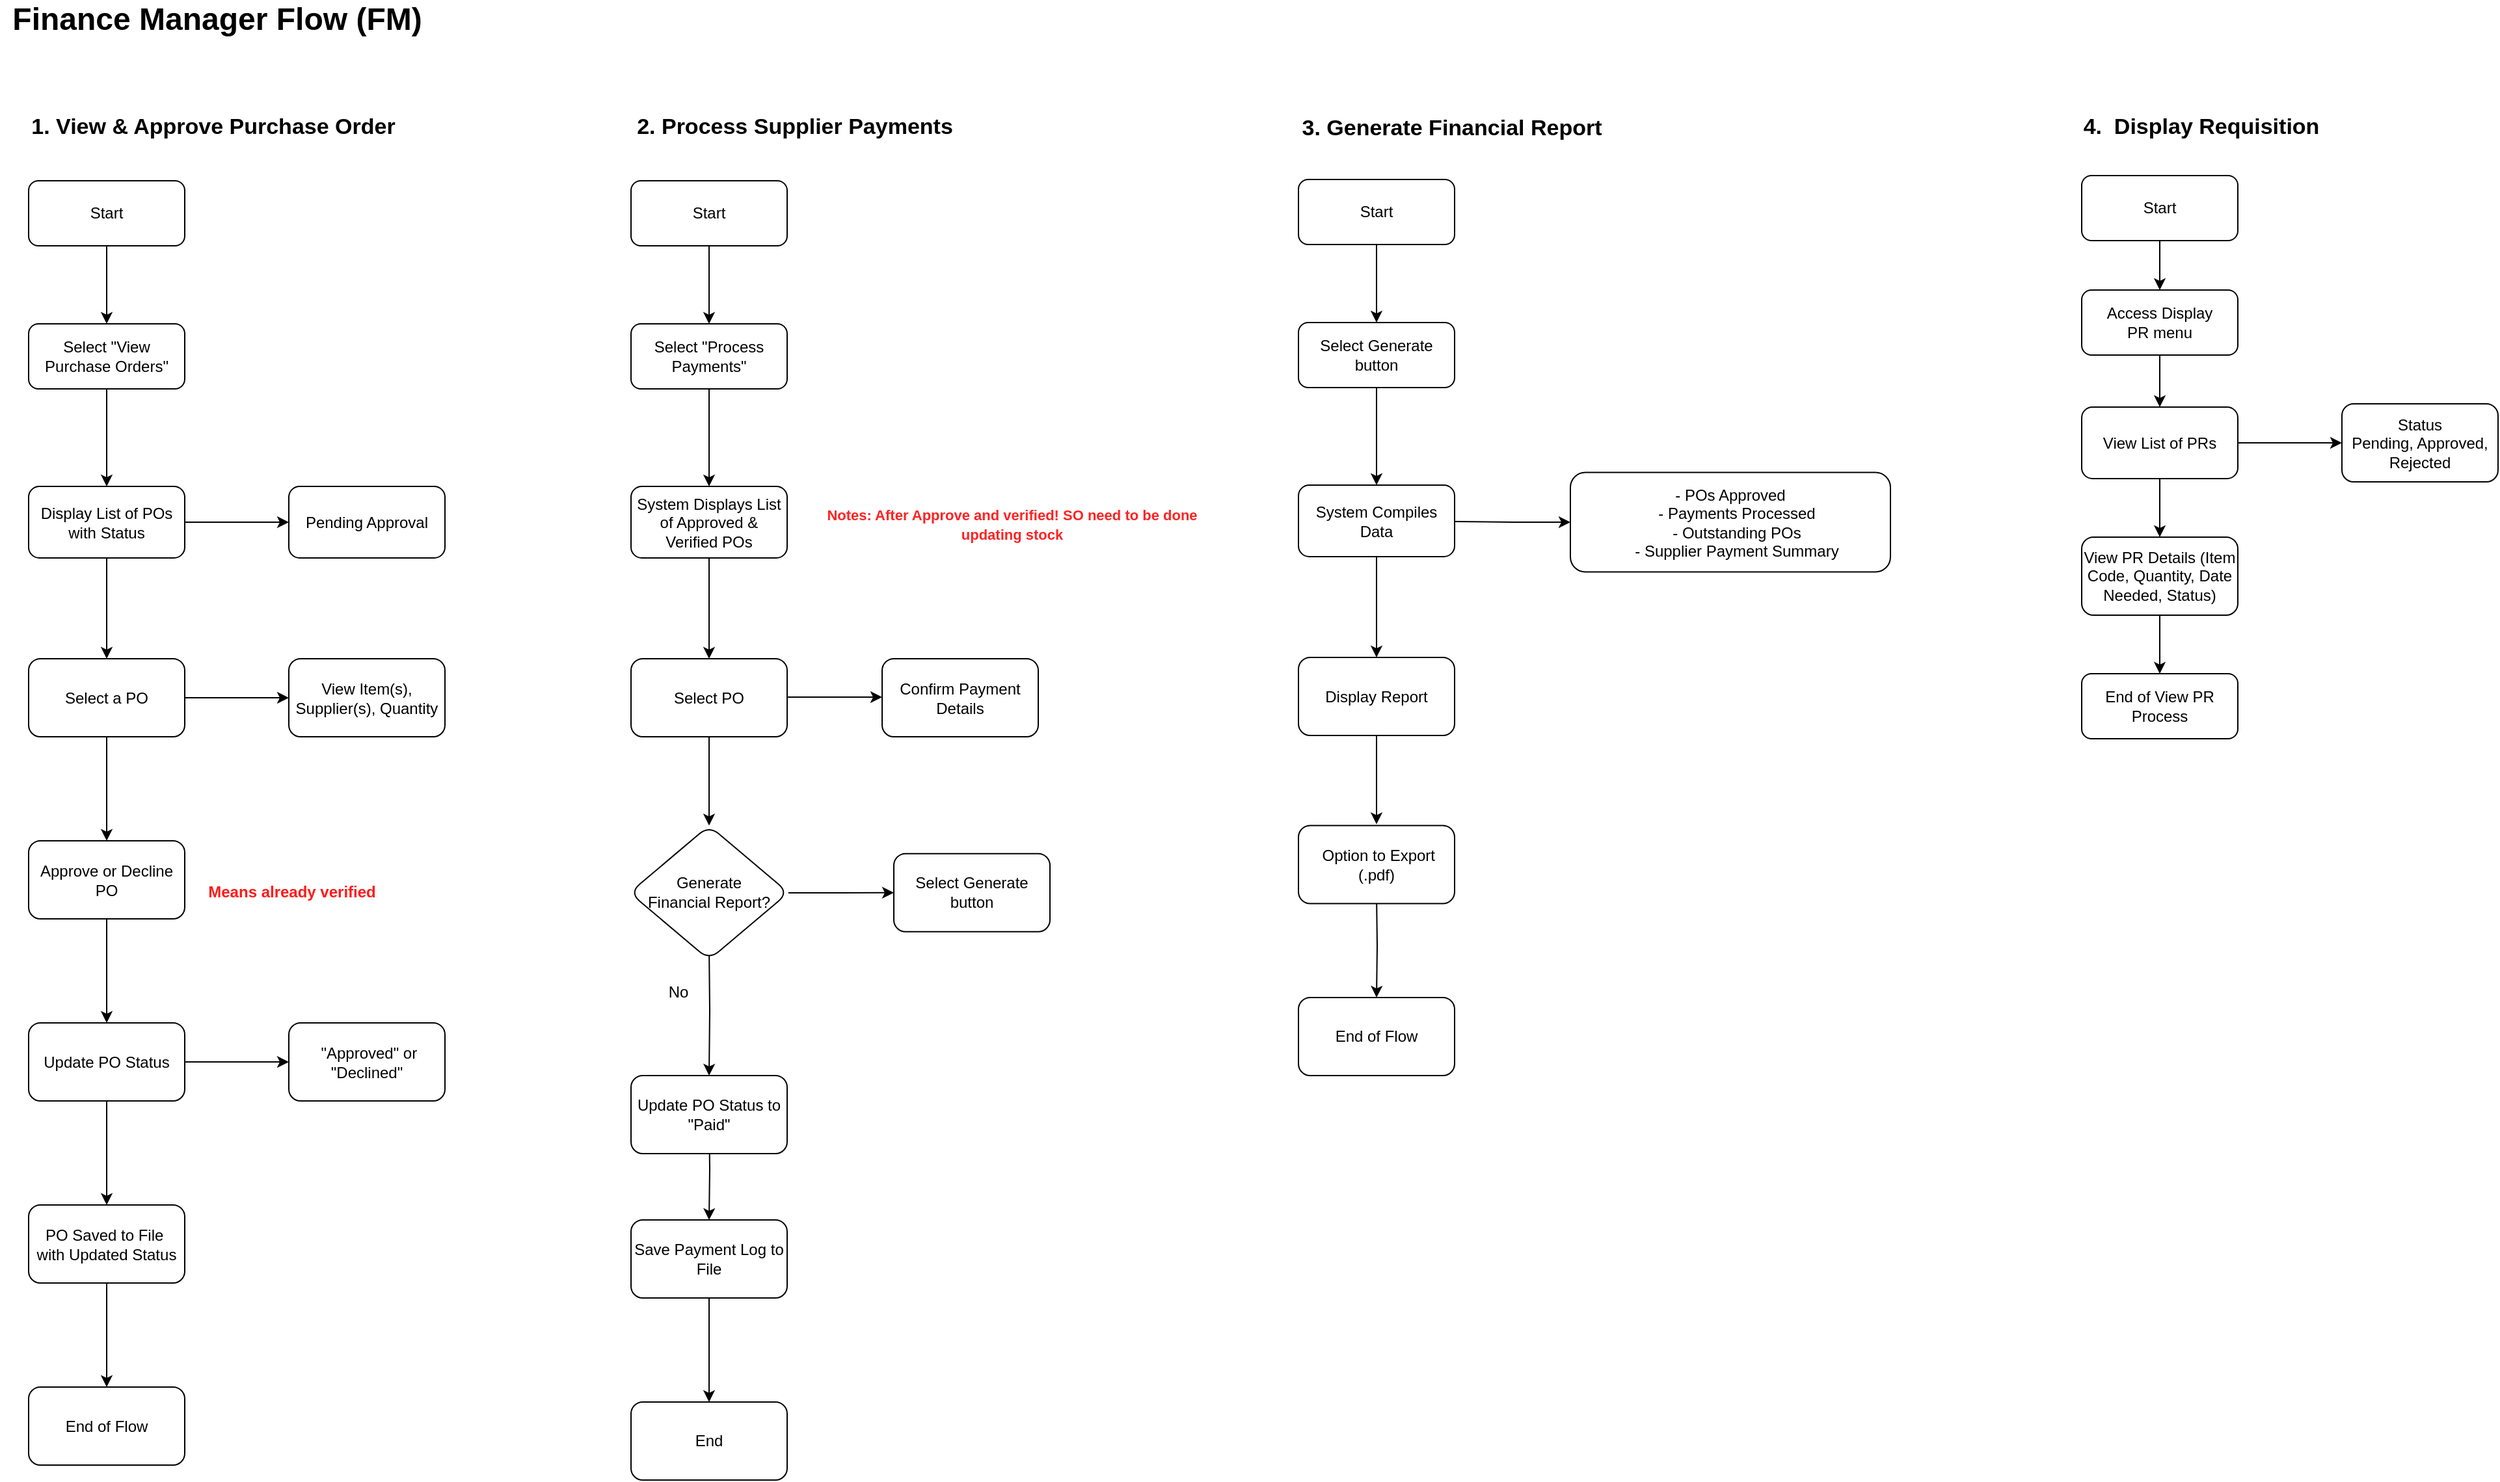 <mxfile version="26.2.13">
  <diagram id="C5RBs43oDa-KdzZeNtuy" name="Page-1">
    <mxGraphModel dx="2320" dy="1249" grid="1" gridSize="10" guides="1" tooltips="1" connect="1" arrows="1" fold="1" page="1" pageScale="1" pageWidth="827" pageHeight="1169" math="0" shadow="0">
      <root>
        <mxCell id="WIyWlLk6GJQsqaUBKTNV-0" />
        <mxCell id="WIyWlLk6GJQsqaUBKTNV-1" parent="WIyWlLk6GJQsqaUBKTNV-0" />
        <mxCell id="jjTm92XMzpjh0tlSSGX0-0" value="Finance Manager Flow (FM)" style="text;html=1;align=center;verticalAlign=middle;whiteSpace=wrap;rounded=0;fontSize=24;fontStyle=1" parent="WIyWlLk6GJQsqaUBKTNV-1" vertex="1">
          <mxGeometry x="36" y="51" width="334" height="30" as="geometry" />
        </mxCell>
        <mxCell id="jjTm92XMzpjh0tlSSGX0-1" value="1. View &amp;amp; Approve Purchase Order" style="text;html=1;align=center;verticalAlign=middle;whiteSpace=wrap;rounded=0;fontSize=17;fontStyle=1" parent="WIyWlLk6GJQsqaUBKTNV-1" vertex="1">
          <mxGeometry x="50" y="134" width="300" height="30" as="geometry" />
        </mxCell>
        <mxCell id="jjTm92XMzpjh0tlSSGX0-2" value="" style="edgeStyle=orthogonalEdgeStyle;rounded=0;orthogonalLoop=1;jettySize=auto;html=1;" parent="WIyWlLk6GJQsqaUBKTNV-1" source="jjTm92XMzpjh0tlSSGX0-3" target="jjTm92XMzpjh0tlSSGX0-5" edge="1">
          <mxGeometry relative="1" as="geometry" />
        </mxCell>
        <mxCell id="jjTm92XMzpjh0tlSSGX0-3" value="Start" style="rounded=1;whiteSpace=wrap;html=1;" parent="WIyWlLk6GJQsqaUBKTNV-1" vertex="1">
          <mxGeometry x="58" y="190" width="120" height="50" as="geometry" />
        </mxCell>
        <mxCell id="jjTm92XMzpjh0tlSSGX0-4" value="" style="edgeStyle=orthogonalEdgeStyle;rounded=0;orthogonalLoop=1;jettySize=auto;html=1;" parent="WIyWlLk6GJQsqaUBKTNV-1" source="jjTm92XMzpjh0tlSSGX0-5" target="jjTm92XMzpjh0tlSSGX0-8" edge="1">
          <mxGeometry relative="1" as="geometry" />
        </mxCell>
        <mxCell id="jjTm92XMzpjh0tlSSGX0-5" value="Select &quot;View Purchase Orders&quot;" style="whiteSpace=wrap;html=1;rounded=1;" parent="WIyWlLk6GJQsqaUBKTNV-1" vertex="1">
          <mxGeometry x="58" y="300" width="120" height="50" as="geometry" />
        </mxCell>
        <mxCell id="jjTm92XMzpjh0tlSSGX0-6" value="" style="edgeStyle=orthogonalEdgeStyle;rounded=0;orthogonalLoop=1;jettySize=auto;html=1;" parent="WIyWlLk6GJQsqaUBKTNV-1" source="jjTm92XMzpjh0tlSSGX0-8" target="jjTm92XMzpjh0tlSSGX0-9" edge="1">
          <mxGeometry relative="1" as="geometry" />
        </mxCell>
        <mxCell id="jjTm92XMzpjh0tlSSGX0-50" value="" style="edgeStyle=orthogonalEdgeStyle;rounded=0;orthogonalLoop=1;jettySize=auto;html=1;" parent="WIyWlLk6GJQsqaUBKTNV-1" source="jjTm92XMzpjh0tlSSGX0-8" target="jjTm92XMzpjh0tlSSGX0-49" edge="1">
          <mxGeometry relative="1" as="geometry" />
        </mxCell>
        <mxCell id="jjTm92XMzpjh0tlSSGX0-8" value="Display List of POs with Status" style="whiteSpace=wrap;html=1;rounded=1;" parent="WIyWlLk6GJQsqaUBKTNV-1" vertex="1">
          <mxGeometry x="58" y="425" width="120" height="55" as="geometry" />
        </mxCell>
        <mxCell id="jjTm92XMzpjh0tlSSGX0-9" value="Pending Approval" style="whiteSpace=wrap;html=1;rounded=1;" parent="WIyWlLk6GJQsqaUBKTNV-1" vertex="1">
          <mxGeometry x="258" y="425" width="120" height="55" as="geometry" />
        </mxCell>
        <mxCell id="jjTm92XMzpjh0tlSSGX0-25" value="4.&amp;nbsp; Display Requisition" style="text;html=1;align=center;verticalAlign=middle;whiteSpace=wrap;rounded=0;fontSize=17;fontStyle=1" parent="WIyWlLk6GJQsqaUBKTNV-1" vertex="1">
          <mxGeometry x="1573" y="134" width="310" height="30" as="geometry" />
        </mxCell>
        <mxCell id="jjTm92XMzpjh0tlSSGX0-26" value="" style="edgeStyle=orthogonalEdgeStyle;rounded=0;orthogonalLoop=1;jettySize=auto;html=1;" parent="WIyWlLk6GJQsqaUBKTNV-1" source="jjTm92XMzpjh0tlSSGX0-27" target="jjTm92XMzpjh0tlSSGX0-29" edge="1">
          <mxGeometry relative="1" as="geometry" />
        </mxCell>
        <mxCell id="jjTm92XMzpjh0tlSSGX0-27" value="Start" style="rounded=1;whiteSpace=wrap;html=1;" parent="WIyWlLk6GJQsqaUBKTNV-1" vertex="1">
          <mxGeometry x="1636" y="186" width="120" height="50" as="geometry" />
        </mxCell>
        <mxCell id="jjTm92XMzpjh0tlSSGX0-28" value="" style="edgeStyle=orthogonalEdgeStyle;rounded=0;orthogonalLoop=1;jettySize=auto;html=1;" parent="WIyWlLk6GJQsqaUBKTNV-1" source="jjTm92XMzpjh0tlSSGX0-29" target="jjTm92XMzpjh0tlSSGX0-32" edge="1">
          <mxGeometry relative="1" as="geometry" />
        </mxCell>
        <mxCell id="jjTm92XMzpjh0tlSSGX0-29" value="Access Display PR&lt;span style=&quot;background-color: transparent;&quot;&gt;&amp;nbsp;m&lt;/span&gt;&lt;span style=&quot;background-color: transparent;&quot;&gt;enu&lt;/span&gt;" style="whiteSpace=wrap;html=1;rounded=1;" parent="WIyWlLk6GJQsqaUBKTNV-1" vertex="1">
          <mxGeometry x="1636" y="274" width="120" height="50" as="geometry" />
        </mxCell>
        <mxCell id="jjTm92XMzpjh0tlSSGX0-30" value="" style="edgeStyle=orthogonalEdgeStyle;rounded=0;orthogonalLoop=1;jettySize=auto;html=1;" parent="WIyWlLk6GJQsqaUBKTNV-1" source="jjTm92XMzpjh0tlSSGX0-32" target="jjTm92XMzpjh0tlSSGX0-34" edge="1">
          <mxGeometry relative="1" as="geometry" />
        </mxCell>
        <mxCell id="jjTm92XMzpjh0tlSSGX0-31" value="" style="edgeStyle=orthogonalEdgeStyle;rounded=0;orthogonalLoop=1;jettySize=auto;html=1;" parent="WIyWlLk6GJQsqaUBKTNV-1" source="jjTm92XMzpjh0tlSSGX0-32" target="jjTm92XMzpjh0tlSSGX0-36" edge="1">
          <mxGeometry relative="1" as="geometry" />
        </mxCell>
        <mxCell id="jjTm92XMzpjh0tlSSGX0-32" value="View List of PRs" style="whiteSpace=wrap;html=1;rounded=1;" parent="WIyWlLk6GJQsqaUBKTNV-1" vertex="1">
          <mxGeometry x="1636" y="364" width="120" height="55" as="geometry" />
        </mxCell>
        <mxCell id="jjTm92XMzpjh0tlSSGX0-33" value="" style="edgeStyle=orthogonalEdgeStyle;rounded=0;orthogonalLoop=1;jettySize=auto;html=1;" parent="WIyWlLk6GJQsqaUBKTNV-1" source="jjTm92XMzpjh0tlSSGX0-34" target="jjTm92XMzpjh0tlSSGX0-35" edge="1">
          <mxGeometry relative="1" as="geometry" />
        </mxCell>
        <mxCell id="jjTm92XMzpjh0tlSSGX0-34" value="View PR Details (Item Code, Quantity, Date Needed, Status)" style="whiteSpace=wrap;html=1;rounded=1;" parent="WIyWlLk6GJQsqaUBKTNV-1" vertex="1">
          <mxGeometry x="1636" y="464" width="120" height="60" as="geometry" />
        </mxCell>
        <mxCell id="jjTm92XMzpjh0tlSSGX0-35" value="End of View PR Process" style="whiteSpace=wrap;html=1;rounded=1;" parent="WIyWlLk6GJQsqaUBKTNV-1" vertex="1">
          <mxGeometry x="1636" y="569" width="120" height="50" as="geometry" />
        </mxCell>
        <mxCell id="jjTm92XMzpjh0tlSSGX0-36" value="Status&lt;div&gt;Pending, Approved, Rejected&lt;br&gt;&lt;/div&gt;" style="whiteSpace=wrap;html=1;rounded=1;" parent="WIyWlLk6GJQsqaUBKTNV-1" vertex="1">
          <mxGeometry x="1836" y="361.5" width="120" height="60" as="geometry" />
        </mxCell>
        <mxCell id="jjTm92XMzpjh0tlSSGX0-52" value="" style="edgeStyle=orthogonalEdgeStyle;rounded=0;orthogonalLoop=1;jettySize=auto;html=1;" parent="WIyWlLk6GJQsqaUBKTNV-1" source="jjTm92XMzpjh0tlSSGX0-49" target="jjTm92XMzpjh0tlSSGX0-51" edge="1">
          <mxGeometry relative="1" as="geometry" />
        </mxCell>
        <mxCell id="jjTm92XMzpjh0tlSSGX0-54" value="" style="edgeStyle=orthogonalEdgeStyle;rounded=0;orthogonalLoop=1;jettySize=auto;html=1;" parent="WIyWlLk6GJQsqaUBKTNV-1" source="jjTm92XMzpjh0tlSSGX0-49" target="jjTm92XMzpjh0tlSSGX0-53" edge="1">
          <mxGeometry relative="1" as="geometry" />
        </mxCell>
        <mxCell id="jjTm92XMzpjh0tlSSGX0-49" value="Select a PO" style="whiteSpace=wrap;html=1;rounded=1;" parent="WIyWlLk6GJQsqaUBKTNV-1" vertex="1">
          <mxGeometry x="58" y="557.5" width="120" height="60" as="geometry" />
        </mxCell>
        <mxCell id="jjTm92XMzpjh0tlSSGX0-51" value="View Item(s), Supplier(s), Quantity" style="whiteSpace=wrap;html=1;rounded=1;" parent="WIyWlLk6GJQsqaUBKTNV-1" vertex="1">
          <mxGeometry x="258" y="557.5" width="120" height="60" as="geometry" />
        </mxCell>
        <mxCell id="jjTm92XMzpjh0tlSSGX0-56" value="" style="edgeStyle=orthogonalEdgeStyle;rounded=0;orthogonalLoop=1;jettySize=auto;html=1;" parent="WIyWlLk6GJQsqaUBKTNV-1" source="jjTm92XMzpjh0tlSSGX0-53" target="jjTm92XMzpjh0tlSSGX0-55" edge="1">
          <mxGeometry relative="1" as="geometry" />
        </mxCell>
        <mxCell id="jjTm92XMzpjh0tlSSGX0-53" value="Approve or Decline PO" style="whiteSpace=wrap;html=1;rounded=1;" parent="WIyWlLk6GJQsqaUBKTNV-1" vertex="1">
          <mxGeometry x="58" y="697.5" width="120" height="60" as="geometry" />
        </mxCell>
        <mxCell id="jjTm92XMzpjh0tlSSGX0-58" value="" style="edgeStyle=orthogonalEdgeStyle;rounded=0;orthogonalLoop=1;jettySize=auto;html=1;" parent="WIyWlLk6GJQsqaUBKTNV-1" source="jjTm92XMzpjh0tlSSGX0-55" target="jjTm92XMzpjh0tlSSGX0-57" edge="1">
          <mxGeometry relative="1" as="geometry" />
        </mxCell>
        <mxCell id="jjTm92XMzpjh0tlSSGX0-60" value="" style="edgeStyle=orthogonalEdgeStyle;rounded=0;orthogonalLoop=1;jettySize=auto;html=1;" parent="WIyWlLk6GJQsqaUBKTNV-1" source="jjTm92XMzpjh0tlSSGX0-55" target="jjTm92XMzpjh0tlSSGX0-59" edge="1">
          <mxGeometry relative="1" as="geometry" />
        </mxCell>
        <mxCell id="jjTm92XMzpjh0tlSSGX0-55" value="Update PO Status" style="whiteSpace=wrap;html=1;rounded=1;" parent="WIyWlLk6GJQsqaUBKTNV-1" vertex="1">
          <mxGeometry x="58" y="837.5" width="120" height="60" as="geometry" />
        </mxCell>
        <mxCell id="jjTm92XMzpjh0tlSSGX0-57" value="&amp;nbsp;&quot;Approved&quot; or &quot;Declined&quot;" style="whiteSpace=wrap;html=1;rounded=1;" parent="WIyWlLk6GJQsqaUBKTNV-1" vertex="1">
          <mxGeometry x="258" y="837.5" width="120" height="60" as="geometry" />
        </mxCell>
        <mxCell id="jjTm92XMzpjh0tlSSGX0-62" value="" style="edgeStyle=orthogonalEdgeStyle;rounded=0;orthogonalLoop=1;jettySize=auto;html=1;" parent="WIyWlLk6GJQsqaUBKTNV-1" source="jjTm92XMzpjh0tlSSGX0-59" target="jjTm92XMzpjh0tlSSGX0-61" edge="1">
          <mxGeometry relative="1" as="geometry" />
        </mxCell>
        <mxCell id="jjTm92XMzpjh0tlSSGX0-59" value="PO Saved to File&amp;nbsp;&lt;div&gt;with Updated Status&lt;/div&gt;" style="whiteSpace=wrap;html=1;rounded=1;" parent="WIyWlLk6GJQsqaUBKTNV-1" vertex="1">
          <mxGeometry x="58" y="977.5" width="120" height="60" as="geometry" />
        </mxCell>
        <mxCell id="jjTm92XMzpjh0tlSSGX0-61" value="End of Flow" style="whiteSpace=wrap;html=1;rounded=1;" parent="WIyWlLk6GJQsqaUBKTNV-1" vertex="1">
          <mxGeometry x="58" y="1117.5" width="120" height="60" as="geometry" />
        </mxCell>
        <mxCell id="jjTm92XMzpjh0tlSSGX0-97" value="2. Process Supplier Payments" style="text;html=1;align=center;verticalAlign=middle;whiteSpace=wrap;rounded=0;fontSize=17;fontStyle=1" parent="WIyWlLk6GJQsqaUBKTNV-1" vertex="1">
          <mxGeometry x="460" y="134" width="374" height="30" as="geometry" />
        </mxCell>
        <mxCell id="jjTm92XMzpjh0tlSSGX0-98" value="" style="edgeStyle=orthogonalEdgeStyle;rounded=0;orthogonalLoop=1;jettySize=auto;html=1;" parent="WIyWlLk6GJQsqaUBKTNV-1" source="jjTm92XMzpjh0tlSSGX0-99" target="jjTm92XMzpjh0tlSSGX0-101" edge="1">
          <mxGeometry relative="1" as="geometry" />
        </mxCell>
        <mxCell id="jjTm92XMzpjh0tlSSGX0-99" value="Start" style="rounded=1;whiteSpace=wrap;html=1;" parent="WIyWlLk6GJQsqaUBKTNV-1" vertex="1">
          <mxGeometry x="521" y="190" width="120" height="50" as="geometry" />
        </mxCell>
        <mxCell id="jjTm92XMzpjh0tlSSGX0-100" value="" style="edgeStyle=orthogonalEdgeStyle;rounded=0;orthogonalLoop=1;jettySize=auto;html=1;" parent="WIyWlLk6GJQsqaUBKTNV-1" source="jjTm92XMzpjh0tlSSGX0-101" target="jjTm92XMzpjh0tlSSGX0-103" edge="1">
          <mxGeometry relative="1" as="geometry" />
        </mxCell>
        <mxCell id="jjTm92XMzpjh0tlSSGX0-101" value="Select &quot;Process Payments&quot;" style="whiteSpace=wrap;html=1;rounded=1;" parent="WIyWlLk6GJQsqaUBKTNV-1" vertex="1">
          <mxGeometry x="521" y="300" width="120" height="50" as="geometry" />
        </mxCell>
        <mxCell id="jjTm92XMzpjh0tlSSGX0-102" value="" style="edgeStyle=orthogonalEdgeStyle;rounded=0;orthogonalLoop=1;jettySize=auto;html=1;" parent="WIyWlLk6GJQsqaUBKTNV-1" source="jjTm92XMzpjh0tlSSGX0-103" target="jjTm92XMzpjh0tlSSGX0-105" edge="1">
          <mxGeometry relative="1" as="geometry" />
        </mxCell>
        <mxCell id="jjTm92XMzpjh0tlSSGX0-103" value="System Displays List of Approved &amp;amp; Verified POs" style="whiteSpace=wrap;html=1;rounded=1;" parent="WIyWlLk6GJQsqaUBKTNV-1" vertex="1">
          <mxGeometry x="521" y="425" width="120" height="55" as="geometry" />
        </mxCell>
        <mxCell id="jjTm92XMzpjh0tlSSGX0-121" value="" style="edgeStyle=orthogonalEdgeStyle;rounded=0;orthogonalLoop=1;jettySize=auto;html=1;" parent="WIyWlLk6GJQsqaUBKTNV-1" source="jjTm92XMzpjh0tlSSGX0-105" target="jjTm92XMzpjh0tlSSGX0-120" edge="1">
          <mxGeometry relative="1" as="geometry" />
        </mxCell>
        <mxCell id="jjTm92XMzpjh0tlSSGX0-105" value="Select PO" style="whiteSpace=wrap;html=1;rounded=1;" parent="WIyWlLk6GJQsqaUBKTNV-1" vertex="1">
          <mxGeometry x="521" y="557.5" width="120" height="60" as="geometry" />
        </mxCell>
        <mxCell id="jjTm92XMzpjh0tlSSGX0-106" value="" style="edgeStyle=orthogonalEdgeStyle;rounded=0;orthogonalLoop=1;jettySize=auto;html=1;" parent="WIyWlLk6GJQsqaUBKTNV-1" target="jjTm92XMzpjh0tlSSGX0-107" edge="1">
          <mxGeometry relative="1" as="geometry">
            <mxPoint x="581" y="909" as="sourcePoint" />
          </mxGeometry>
        </mxCell>
        <mxCell id="jjTm92XMzpjh0tlSSGX0-125" value="" style="edgeStyle=orthogonalEdgeStyle;rounded=0;orthogonalLoop=1;jettySize=auto;html=1;" parent="WIyWlLk6GJQsqaUBKTNV-1" source="jjTm92XMzpjh0tlSSGX0-107" target="jjTm92XMzpjh0tlSSGX0-124" edge="1">
          <mxGeometry relative="1" as="geometry" />
        </mxCell>
        <mxCell id="jjTm92XMzpjh0tlSSGX0-107" value="Save Payment Log to File" style="whiteSpace=wrap;html=1;rounded=1;" parent="WIyWlLk6GJQsqaUBKTNV-1" vertex="1">
          <mxGeometry x="521" y="989" width="120" height="60" as="geometry" />
        </mxCell>
        <mxCell id="jjTm92XMzpjh0tlSSGX0-108" value="&lt;b&gt;&lt;font style=&quot;font-size: 11px; color: rgb(255, 34, 34);&quot;&gt;Notes: After Approve and verified! SO need to be done updating stock&lt;/font&gt;&lt;/b&gt;" style="text;html=1;align=center;verticalAlign=middle;whiteSpace=wrap;rounded=0;" parent="WIyWlLk6GJQsqaUBKTNV-1" vertex="1">
          <mxGeometry x="649" y="439" width="330" height="30" as="geometry" />
        </mxCell>
        <mxCell id="jjTm92XMzpjh0tlSSGX0-110" value="" style="edgeStyle=orthogonalEdgeStyle;rounded=0;orthogonalLoop=1;jettySize=auto;html=1;" parent="WIyWlLk6GJQsqaUBKTNV-1" target="jjTm92XMzpjh0tlSSGX0-113" edge="1">
          <mxGeometry relative="1" as="geometry">
            <mxPoint x="581" y="777.25" as="sourcePoint" />
          </mxGeometry>
        </mxCell>
        <mxCell id="jjTm92XMzpjh0tlSSGX0-113" value="Update PO Status to &quot;Paid&quot;" style="whiteSpace=wrap;html=1;rounded=1;" parent="WIyWlLk6GJQsqaUBKTNV-1" vertex="1">
          <mxGeometry x="521" y="878" width="120" height="60" as="geometry" />
        </mxCell>
        <mxCell id="jjTm92XMzpjh0tlSSGX0-115" value="No" style="text;html=1;align=center;verticalAlign=middle;resizable=0;points=[];autosize=1;strokeColor=none;fillColor=none;" parent="WIyWlLk6GJQsqaUBKTNV-1" vertex="1">
          <mxGeometry x="537" y="799" width="40" height="30" as="geometry" />
        </mxCell>
        <mxCell id="jjTm92XMzpjh0tlSSGX0-116" value="" style="edgeStyle=orthogonalEdgeStyle;rounded=0;orthogonalLoop=1;jettySize=auto;html=1;" parent="WIyWlLk6GJQsqaUBKTNV-1" target="jjTm92XMzpjh0tlSSGX0-117" edge="1">
          <mxGeometry relative="1" as="geometry">
            <mxPoint x="641" y="587" as="sourcePoint" />
          </mxGeometry>
        </mxCell>
        <mxCell id="jjTm92XMzpjh0tlSSGX0-117" value="Confirm Payment&lt;div&gt;Details&lt;/div&gt;" style="whiteSpace=wrap;html=1;rounded=1;" parent="WIyWlLk6GJQsqaUBKTNV-1" vertex="1">
          <mxGeometry x="714" y="557.5" width="120" height="60" as="geometry" />
        </mxCell>
        <mxCell id="jjTm92XMzpjh0tlSSGX0-123" value="" style="edgeStyle=orthogonalEdgeStyle;rounded=0;orthogonalLoop=1;jettySize=auto;html=1;" parent="WIyWlLk6GJQsqaUBKTNV-1" source="jjTm92XMzpjh0tlSSGX0-120" target="jjTm92XMzpjh0tlSSGX0-122" edge="1">
          <mxGeometry relative="1" as="geometry" />
        </mxCell>
        <mxCell id="jjTm92XMzpjh0tlSSGX0-120" value="Generate&lt;div&gt;Financial Report?&lt;/div&gt;" style="rhombus;whiteSpace=wrap;html=1;rounded=1;" parent="WIyWlLk6GJQsqaUBKTNV-1" vertex="1">
          <mxGeometry x="520" y="685.75" width="122" height="103.25" as="geometry" />
        </mxCell>
        <mxCell id="jjTm92XMzpjh0tlSSGX0-122" value="Select Generate button" style="whiteSpace=wrap;html=1;rounded=1;" parent="WIyWlLk6GJQsqaUBKTNV-1" vertex="1">
          <mxGeometry x="723" y="707.375" width="120" height="60" as="geometry" />
        </mxCell>
        <mxCell id="jjTm92XMzpjh0tlSSGX0-124" value="End" style="whiteSpace=wrap;html=1;rounded=1;" parent="WIyWlLk6GJQsqaUBKTNV-1" vertex="1">
          <mxGeometry x="521" y="1129" width="120" height="60" as="geometry" />
        </mxCell>
        <mxCell id="jjTm92XMzpjh0tlSSGX0-126" value="" style="edgeStyle=orthogonalEdgeStyle;rounded=0;orthogonalLoop=1;jettySize=auto;html=1;" parent="WIyWlLk6GJQsqaUBKTNV-1" source="jjTm92XMzpjh0tlSSGX0-127" target="jjTm92XMzpjh0tlSSGX0-129" edge="1">
          <mxGeometry relative="1" as="geometry" />
        </mxCell>
        <mxCell id="jjTm92XMzpjh0tlSSGX0-127" value="Start" style="rounded=1;whiteSpace=wrap;html=1;" parent="WIyWlLk6GJQsqaUBKTNV-1" vertex="1">
          <mxGeometry x="1034" y="189" width="120" height="50" as="geometry" />
        </mxCell>
        <mxCell id="jjTm92XMzpjh0tlSSGX0-128" value="" style="edgeStyle=orthogonalEdgeStyle;rounded=0;orthogonalLoop=1;jettySize=auto;html=1;" parent="WIyWlLk6GJQsqaUBKTNV-1" source="jjTm92XMzpjh0tlSSGX0-129" target="jjTm92XMzpjh0tlSSGX0-131" edge="1">
          <mxGeometry relative="1" as="geometry" />
        </mxCell>
        <mxCell id="jjTm92XMzpjh0tlSSGX0-129" value="Select Generate button" style="whiteSpace=wrap;html=1;rounded=1;" parent="WIyWlLk6GJQsqaUBKTNV-1" vertex="1">
          <mxGeometry x="1034" y="299" width="120" height="50" as="geometry" />
        </mxCell>
        <mxCell id="jjTm92XMzpjh0tlSSGX0-130" value="" style="edgeStyle=orthogonalEdgeStyle;rounded=0;orthogonalLoop=1;jettySize=auto;html=1;" parent="WIyWlLk6GJQsqaUBKTNV-1" source="jjTm92XMzpjh0tlSSGX0-131" target="jjTm92XMzpjh0tlSSGX0-133" edge="1">
          <mxGeometry relative="1" as="geometry" />
        </mxCell>
        <mxCell id="jjTm92XMzpjh0tlSSGX0-131" value="System Compiles Data" style="whiteSpace=wrap;html=1;rounded=1;" parent="WIyWlLk6GJQsqaUBKTNV-1" vertex="1">
          <mxGeometry x="1034" y="424" width="120" height="55" as="geometry" />
        </mxCell>
        <mxCell id="jjTm92XMzpjh0tlSSGX0-132" value="" style="edgeStyle=orthogonalEdgeStyle;rounded=0;orthogonalLoop=1;jettySize=auto;html=1;" parent="WIyWlLk6GJQsqaUBKTNV-1" source="jjTm92XMzpjh0tlSSGX0-133" edge="1">
          <mxGeometry relative="1" as="geometry">
            <mxPoint x="1094" y="684.75" as="targetPoint" />
          </mxGeometry>
        </mxCell>
        <mxCell id="jjTm92XMzpjh0tlSSGX0-133" value="Display Report" style="whiteSpace=wrap;html=1;rounded=1;" parent="WIyWlLk6GJQsqaUBKTNV-1" vertex="1">
          <mxGeometry x="1034" y="556.5" width="120" height="60" as="geometry" />
        </mxCell>
        <mxCell id="jjTm92XMzpjh0tlSSGX0-135" value="" style="edgeStyle=orthogonalEdgeStyle;rounded=0;orthogonalLoop=1;jettySize=auto;html=1;" parent="WIyWlLk6GJQsqaUBKTNV-1" target="jjTm92XMzpjh0tlSSGX0-146" edge="1">
          <mxGeometry relative="1" as="geometry">
            <mxPoint x="1094" y="738" as="sourcePoint" />
          </mxGeometry>
        </mxCell>
        <mxCell id="jjTm92XMzpjh0tlSSGX0-139" value="&amp;nbsp;Option to Export (.pdf)" style="whiteSpace=wrap;html=1;rounded=1;" parent="WIyWlLk6GJQsqaUBKTNV-1" vertex="1">
          <mxGeometry x="1034" y="685.75" width="120" height="60" as="geometry" />
        </mxCell>
        <mxCell id="jjTm92XMzpjh0tlSSGX0-141" value="" style="edgeStyle=orthogonalEdgeStyle;rounded=0;orthogonalLoop=1;jettySize=auto;html=1;" parent="WIyWlLk6GJQsqaUBKTNV-1" edge="1">
          <mxGeometry relative="1" as="geometry">
            <mxPoint x="1154" y="452" as="sourcePoint" />
            <mxPoint x="1243" y="452.564" as="targetPoint" />
          </mxGeometry>
        </mxCell>
        <mxCell id="jjTm92XMzpjh0tlSSGX0-142" value="&lt;div&gt;- POs Approved&lt;/div&gt;&lt;div&gt;&amp;nbsp; &amp;nbsp;- Payments Processed&lt;/div&gt;&lt;div&gt;&amp;nbsp; &amp;nbsp;- Outstanding POs&lt;/div&gt;&lt;div&gt;&amp;nbsp; &amp;nbsp;- Supplier Payment Summary&lt;/div&gt;" style="whiteSpace=wrap;html=1;rounded=1;" parent="WIyWlLk6GJQsqaUBKTNV-1" vertex="1">
          <mxGeometry x="1243" y="414.25" width="246" height="76.5" as="geometry" />
        </mxCell>
        <mxCell id="jjTm92XMzpjh0tlSSGX0-146" value="End of Flow" style="whiteSpace=wrap;html=1;rounded=1;" parent="WIyWlLk6GJQsqaUBKTNV-1" vertex="1">
          <mxGeometry x="1034" y="818" width="120" height="60" as="geometry" />
        </mxCell>
        <mxCell id="jjTm92XMzpjh0tlSSGX0-147" value="3. Generate Financial Report" style="text;html=1;align=center;verticalAlign=middle;whiteSpace=wrap;rounded=0;fontSize=17;fontStyle=1" parent="WIyWlLk6GJQsqaUBKTNV-1" vertex="1">
          <mxGeometry x="965" y="135" width="374" height="30" as="geometry" />
        </mxCell>
        <mxCell id="0BEaSYS6kjwo_LtRTU9J-0" value="&lt;font style=&quot;color: rgb(255, 26, 26);&quot;&gt;Means already verified&lt;/font&gt;" style="text;html=1;align=center;verticalAlign=middle;resizable=0;points=[];autosize=1;strokeColor=none;fillColor=none;fontStyle=1" vertex="1" parent="WIyWlLk6GJQsqaUBKTNV-1">
          <mxGeometry x="190" y="722.37" width="140" height="30" as="geometry" />
        </mxCell>
      </root>
    </mxGraphModel>
  </diagram>
</mxfile>
